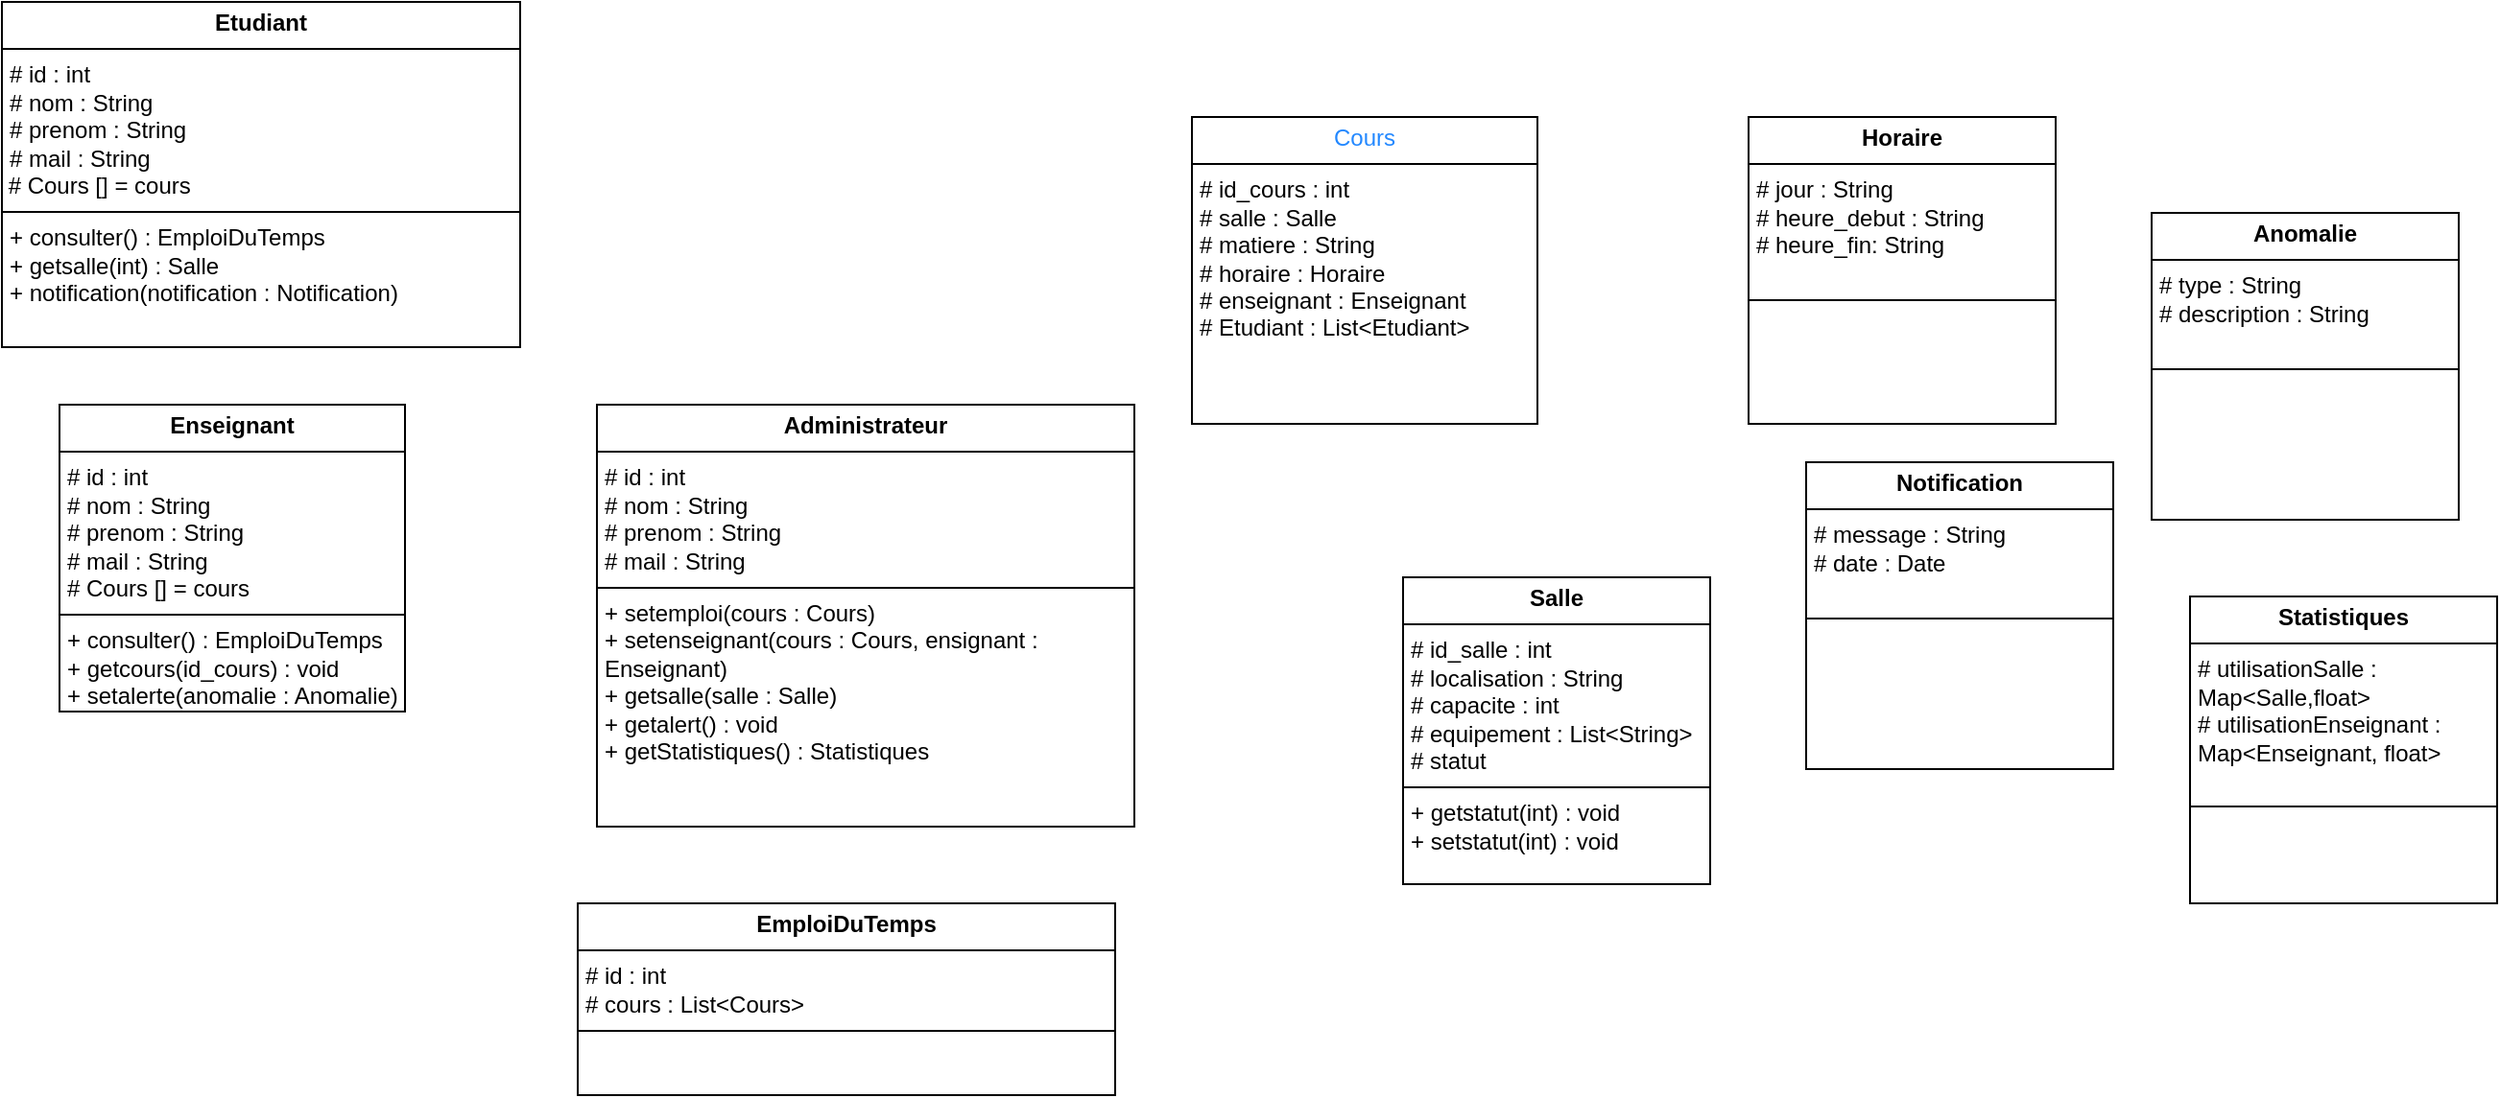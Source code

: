<mxfile version="26.2.14">
  <diagram name="Page-1" id="rHT98cCFLl-bGeSiIbQx">
    <mxGraphModel dx="1426" dy="799" grid="1" gridSize="10" guides="1" tooltips="1" connect="1" arrows="1" fold="1" page="1" pageScale="1" pageWidth="827" pageHeight="1169" math="0" shadow="0">
      <root>
        <mxCell id="0" />
        <mxCell id="1" parent="0" />
        <mxCell id="A9Jitmv6jibTIdttbPlw-1" value="&lt;p style=&quot;margin:0px;margin-top:4px;text-align:center;&quot;&gt;&lt;b&gt;Etudiant&lt;/b&gt;&lt;/p&gt;&lt;hr size=&quot;1&quot; style=&quot;border-style:solid;&quot;&gt;&lt;p style=&quot;margin:0px;margin-left:4px;&quot;&gt;# id : int&lt;/p&gt;&lt;p style=&quot;margin:0px;margin-left:4px;&quot;&gt;# nom : String&lt;/p&gt;&lt;p style=&quot;margin:0px;margin-left:4px;&quot;&gt;# prenom : String&lt;/p&gt;&lt;p style=&quot;margin:0px;margin-left:4px;&quot;&gt;# mail : String&lt;/p&gt;&amp;nbsp;# Cours [] = cours&lt;br&gt;&lt;hr size=&quot;1&quot; style=&quot;border-style:solid;&quot;&gt;&lt;p style=&quot;margin:0px;margin-left:4px;&quot;&gt;+ consulter() : EmploiDuTemps&lt;/p&gt;&lt;p style=&quot;margin:0px;margin-left:4px;&quot;&gt;+ getsalle(int) : Salle&lt;/p&gt;&lt;p style=&quot;margin:0px;margin-left:4px;&quot;&gt;+ notification(notification : Notification)&lt;/p&gt;&lt;p style=&quot;margin:0px;margin-left:4px;&quot;&gt;&lt;br&gt;&lt;/p&gt;" style="verticalAlign=top;align=left;overflow=fill;html=1;whiteSpace=wrap;" vertex="1" parent="1">
          <mxGeometry x="160" y="30" width="270" height="180" as="geometry" />
        </mxCell>
        <mxCell id="A9Jitmv6jibTIdttbPlw-2" value="&lt;p style=&quot;margin:0px;margin-top:4px;text-align:center;&quot;&gt;&lt;b&gt;Enseignant&lt;/b&gt;&lt;span style=&quot;color: rgba(0, 0, 0, 0); font-family: monospace; font-size: 0px; text-wrap-mode: nowrap; background-color: transparent; text-align: left;&quot;&gt;%3CmxGraphModel%3E%3Croot%3E%3CmxCell%20id%3D%220%22%2F%3E%3CmxCell%20id%3D%221%22%20parent%3D%220%22%2F%3E%3CmxCell%20id%3D%222%22%20value%3D%22%26lt%3Bp%20style%3D%26quot%3Bmargin%3A0px%3Bmargin-top%3A4px%3Btext-align%3Acenter%3B%26quot%3B%26gt%3B%26lt%3Bb%26gt%3BEtudiant%26lt%3B%2Fb%26gt%3B%26lt%3B%2Fp%26gt%3B%26lt%3Bhr%20size%3D%26quot%3B1%26quot%3B%20style%3D%26quot%3Bborder-style%3Asolid%3B%26quot%3B%26gt%3B%26lt%3Bp%20style%3D%26quot%3Bmargin%3A0px%3Bmargin-left%3A4px%3B%26quot%3B%26gt%3B%2B%20field%3A%20Type%26lt%3B%2Fp%26gt%3B%26lt%3Bhr%20size%3D%26quot%3B1%26quot%3B%20style%3D%26quot%3Bborder-style%3Asolid%3B%26quot%3B%26gt%3B%26lt%3Bp%20style%3D%26quot%3Bmargin%3A0px%3Bmargin-left%3A4px%3B%26quot%3B%26gt%3B%2B%20method()%3A%20Type%26lt%3B%2Fp%26gt%3B%22%20style%3D%22verticalAlign%3Dtop%3Balign%3Dleft%3Boverflow%3Dfill%3Bhtml%3D1%3BwhiteSpace%3Dwrap%3B%22%20vertex%3D%221%22%20parent%3D%221%22%3E%3CmxGeometry%20x%3D%22260%22%20y%3D%2250%22%20width%3D%22160%22%20height%3D%2290%22%20as%3D%22geometry%22%2F%3E%3C%2FmxCell%3E%3C%2Froot%3E%3C%2FmxGraphModel%3E&lt;/span&gt;&lt;/p&gt;&lt;hr size=&quot;1&quot; style=&quot;border-style:solid;&quot;&gt;&lt;p style=&quot;margin:0px;margin-left:4px;&quot;&gt;# id : int&lt;/p&gt;&lt;p style=&quot;margin:0px;margin-left:4px;&quot;&gt;&lt;span style=&quot;background-color: transparent; color: light-dark(rgb(0, 0, 0), rgb(255, 255, 255));&quot;&gt;# nom : String&lt;/span&gt;&lt;/p&gt;&lt;p style=&quot;margin:0px;margin-left:4px;&quot;&gt;# prenom : String&lt;/p&gt;&lt;p style=&quot;margin:0px;margin-left:4px;&quot;&gt;# mail : String&lt;/p&gt;&lt;p style=&quot;margin:0px;margin-left:4px;&quot;&gt;# Cours [] = cours&lt;/p&gt;&lt;hr size=&quot;1&quot; style=&quot;border-style:solid;&quot;&gt;&lt;p style=&quot;margin:0px;margin-left:4px;&quot;&gt;+ consulter() : EmploiDuTemps&lt;/p&gt;&lt;p style=&quot;margin:0px;margin-left:4px;&quot;&gt;+ getcours(id_cours) : void&lt;/p&gt;&lt;p style=&quot;margin:0px;margin-left:4px;&quot;&gt;+ setalerte(anomalie : Anomalie)&lt;/p&gt;" style="verticalAlign=top;align=left;overflow=fill;html=1;whiteSpace=wrap;" vertex="1" parent="1">
          <mxGeometry x="190" y="240" width="180" height="160" as="geometry" />
        </mxCell>
        <mxCell id="A9Jitmv6jibTIdttbPlw-3" value="&lt;p style=&quot;margin:0px;margin-top:4px;text-align:center;&quot;&gt;&lt;b&gt;Administrateur&lt;/b&gt;&lt;/p&gt;&lt;hr size=&quot;1&quot; style=&quot;border-style:solid;&quot;&gt;&lt;p style=&quot;margin:0px;margin-left:4px;&quot;&gt;# id : int&lt;/p&gt;&lt;p style=&quot;margin:0px;margin-left:4px;&quot;&gt;# nom : String&lt;/p&gt;&lt;p style=&quot;margin:0px;margin-left:4px;&quot;&gt;# prenom : String&lt;/p&gt;&lt;p style=&quot;margin:0px;margin-left:4px;&quot;&gt;# mail : String&lt;/p&gt;&lt;hr size=&quot;1&quot; style=&quot;border-style:solid;&quot;&gt;&lt;p style=&quot;margin:0px;margin-left:4px;&quot;&gt;+ setemploi(cours : Cours)&lt;/p&gt;&lt;p style=&quot;margin:0px;margin-left:4px;&quot;&gt;+ setenseignant(cours : Cours, ensignant : Enseignant)&lt;/p&gt;&lt;p style=&quot;margin:0px;margin-left:4px;&quot;&gt;+ getsalle(salle : Salle)&lt;/p&gt;&lt;p style=&quot;margin:0px;margin-left:4px;&quot;&gt;+ getalert() : void&lt;/p&gt;&lt;p style=&quot;margin:0px;margin-left:4px;&quot;&gt;+ getStatistiques() : Statistiques&lt;/p&gt;" style="verticalAlign=top;align=left;overflow=fill;html=1;whiteSpace=wrap;" vertex="1" parent="1">
          <mxGeometry x="470" y="240" width="280" height="220" as="geometry" />
        </mxCell>
        <mxCell id="A9Jitmv6jibTIdttbPlw-4" value="&lt;p style=&quot;text-align: center; margin: 4px 0px 0px;&quot;&gt;&lt;font style=&quot;color: rgb(35, 136, 255);&quot;&gt;&lt;span style=&quot;background-color: transparent; text-align: left;&quot;&gt;Cours&lt;/span&gt;&lt;span style=&quot;font-family: monospace; font-size: 0px; text-wrap-mode: nowrap; background-color: transparent; text-align: left;&quot;&gt;%3CmxGraphModel%3E%3Croot%3E%3CmxCell%20id%3D%220%22%2F%3E%3CmxCell%20id%3D%221%22%20parent%3D%220%22%2F%3E%3CmxCell%20id%3D%222%22%20value%3D%22%26lt%3Bp%20style%3D%26quot%3Bmargin%3A0px%3Bmargin-top%3A4px%3Btext-align%3Acenter%3B%26quot%3B%26gt%3B%26lt%3Bb%26gt%3BEtudiant%26lt%3B%2Fb%26gt%3B%26lt%3B%2Fp%26gt%3B%26lt%3Bhr%20size%3D%26quot%3B1%26quot%3B%20style%3D%26quot%3Bborder-style%3Asolid%3B%26quot%3B%26gt%3B%26lt%3Bp%20style%3D%26quot%3Bmargin%3A0px%3Bmargin-left%3A4px%3B%26quot%3B%26gt%3B%2B%20field%3A%20Type%26lt%3B%2Fp%26gt%3B%26lt%3Bhr%20size%3D%26quot%3B1%26quot%3B%20style%3D%26quot%3Bborder-style%3Asolid%3B%26quot%3B%26gt%3B%26lt%3Bp%20style%3D%26quot%3Bmargin%3A0px%3Bmargin-left%3A4px%3B%26quot%3B%26gt%3B%2B%20method()%3A%20Type%26lt%3B%2Fp%26gt%3B%22%20style%3D%22verticalAlign%3Dtop%3Balign%3Dleft%3Boverflow%3Dfill%3Bhtml%3D1%3BwhiteSpace%3Dwrap%3B%22%20vertex%3D%221%22%20parent%3D%221%22%3E%3CmxGeometry%20x%3D%22260%22%20y%3D%2250%22%20width%3D%22160%22%20height%3D%2290%22%20as%3D%22geometry%22%2F%3E%3C%2FmxCell%3E%3C%2Froot%3E%3C%2FmxGraphModel%3E&lt;/span&gt;&lt;/font&gt;&lt;/p&gt;&lt;hr size=&quot;1&quot; style=&quot;border-style:solid;&quot;&gt;&lt;p style=&quot;margin:0px;margin-left:4px;&quot;&gt;&lt;font&gt;# id_cours : int&lt;/font&gt;&lt;/p&gt;&lt;p style=&quot;margin:0px;margin-left:4px;&quot;&gt;&lt;font&gt;# salle : Salle&lt;/font&gt;&lt;/p&gt;&lt;p style=&quot;margin:0px;margin-left:4px;&quot;&gt;&lt;font&gt;# matiere : String&lt;/font&gt;&lt;/p&gt;&lt;p style=&quot;margin:0px;margin-left:4px;&quot;&gt;&lt;font&gt;# horaire : Horaire&lt;/font&gt;&lt;/p&gt;&lt;p style=&quot;margin:0px;margin-left:4px;&quot;&gt;&lt;font&gt;# enseignant : Enseignant&lt;/font&gt;&lt;/p&gt;&lt;p style=&quot;margin:0px;margin-left:4px;&quot;&gt;&lt;font&gt;# Etudiant : List&amp;lt;Etudiant&amp;gt;&lt;/font&gt;&lt;/p&gt;" style="verticalAlign=top;align=left;overflow=fill;html=1;whiteSpace=wrap;" vertex="1" parent="1">
          <mxGeometry x="780" y="90" width="180" height="160" as="geometry" />
        </mxCell>
        <mxCell id="A9Jitmv6jibTIdttbPlw-5" value="&lt;p style=&quot;margin:0px;margin-top:4px;text-align:center;&quot;&gt;&lt;b&gt;Salle&lt;/b&gt;&lt;/p&gt;&lt;hr size=&quot;1&quot; style=&quot;border-style:solid;&quot;&gt;&lt;p style=&quot;margin:0px;margin-left:4px;&quot;&gt;# id_salle : int&lt;/p&gt;&lt;p style=&quot;margin:0px;margin-left:4px;&quot;&gt;# localisation : String&lt;/p&gt;&lt;p style=&quot;margin:0px;margin-left:4px;&quot;&gt;# capacite : int&lt;/p&gt;&lt;p style=&quot;margin:0px;margin-left:4px;&quot;&gt;# equipement : List&amp;lt;String&amp;gt;&lt;/p&gt;&lt;p style=&quot;margin:0px;margin-left:4px;&quot;&gt;# statut&lt;/p&gt;&lt;hr size=&quot;1&quot; style=&quot;border-style:solid;&quot;&gt;&lt;p style=&quot;margin:0px;margin-left:4px;&quot;&gt;+ getstatut(int) : void&lt;/p&gt;&lt;p style=&quot;margin:0px;margin-left:4px;&quot;&gt;+ setstatut(int) : void&lt;/p&gt;" style="verticalAlign=top;align=left;overflow=fill;html=1;whiteSpace=wrap;" vertex="1" parent="1">
          <mxGeometry x="890" y="330" width="160" height="160" as="geometry" />
        </mxCell>
        <mxCell id="A9Jitmv6jibTIdttbPlw-6" value="&lt;p style=&quot;margin:0px;margin-top:4px;text-align:center;&quot;&gt;&lt;b&gt;EmploiDuTemps&lt;/b&gt;&lt;/p&gt;&lt;hr size=&quot;1&quot; style=&quot;border-style:solid;&quot;&gt;&lt;p style=&quot;margin:0px;margin-left:4px;&quot;&gt;# id : int&lt;/p&gt;&lt;p style=&quot;margin:0px;margin-left:4px;&quot;&gt;# cours : List&amp;lt;Cours&amp;gt;&lt;br&gt;&lt;/p&gt;&lt;hr size=&quot;1&quot; style=&quot;border-style:solid;&quot;&gt;&lt;p style=&quot;margin:0px;margin-left:4px;&quot;&gt;&lt;br&gt;&lt;/p&gt;" style="verticalAlign=top;align=left;overflow=fill;html=1;whiteSpace=wrap;" vertex="1" parent="1">
          <mxGeometry x="460" y="500" width="280" height="100" as="geometry" />
        </mxCell>
        <mxCell id="A9Jitmv6jibTIdttbPlw-7" value="&lt;p style=&quot;margin:0px;margin-top:4px;text-align:center;&quot;&gt;&lt;b&gt;Horaire&lt;/b&gt;&lt;/p&gt;&lt;hr size=&quot;1&quot; style=&quot;border-style:solid;&quot;&gt;&lt;p style=&quot;margin:0px;margin-left:4px;&quot;&gt;# jour : String&lt;/p&gt;&lt;p style=&quot;margin:0px;margin-left:4px;&quot;&gt;&lt;span style=&quot;background-color: transparent; color: light-dark(rgb(0, 0, 0), rgb(255, 255, 255));&quot;&gt;# heure_debut : String&lt;/span&gt;&lt;/p&gt;&lt;p style=&quot;margin:0px;margin-left:4px;&quot;&gt;# heure_fin: String&lt;/p&gt;&lt;p style=&quot;margin:0px;margin-left:4px;&quot;&gt;&lt;br&gt;&lt;/p&gt;&lt;hr size=&quot;1&quot; style=&quot;border-style:solid;&quot;&gt;&lt;p style=&quot;margin:0px;margin-left:4px;&quot;&gt;&lt;br&gt;&lt;/p&gt;" style="verticalAlign=top;align=left;overflow=fill;html=1;whiteSpace=wrap;" vertex="1" parent="1">
          <mxGeometry x="1070" y="90" width="160" height="160" as="geometry" />
        </mxCell>
        <mxCell id="A9Jitmv6jibTIdttbPlw-8" value="&lt;p style=&quot;margin:0px;margin-top:4px;text-align:center;&quot;&gt;&lt;b&gt;Notification&lt;/b&gt;&lt;/p&gt;&lt;hr size=&quot;1&quot; style=&quot;border-style:solid;&quot;&gt;&lt;p style=&quot;margin:0px;margin-left:4px;&quot;&gt;# message : String&lt;/p&gt;&lt;p style=&quot;margin:0px;margin-left:4px;&quot;&gt;&lt;span style=&quot;background-color: transparent; color: light-dark(rgb(0, 0, 0), rgb(255, 255, 255));&quot;&gt;# date : Date&lt;/span&gt;&lt;/p&gt;&lt;p style=&quot;margin:0px;margin-left:4px;&quot;&gt;&lt;br&gt;&lt;/p&gt;&lt;hr size=&quot;1&quot; style=&quot;border-style:solid;&quot;&gt;&lt;p style=&quot;margin:0px;margin-left:4px;&quot;&gt;&lt;br&gt;&lt;/p&gt;" style="verticalAlign=top;align=left;overflow=fill;html=1;whiteSpace=wrap;" vertex="1" parent="1">
          <mxGeometry x="1100" y="270" width="160" height="160" as="geometry" />
        </mxCell>
        <mxCell id="A9Jitmv6jibTIdttbPlw-9" value="&lt;p style=&quot;margin:0px;margin-top:4px;text-align:center;&quot;&gt;&lt;b&gt;Anomalie&lt;/b&gt;&lt;/p&gt;&lt;hr size=&quot;1&quot; style=&quot;border-style:solid;&quot;&gt;&lt;p style=&quot;margin:0px;margin-left:4px;&quot;&gt;# type : String&lt;/p&gt;&lt;p style=&quot;margin:0px;margin-left:4px;&quot;&gt;&lt;span style=&quot;background-color: transparent; color: light-dark(rgb(0, 0, 0), rgb(255, 255, 255));&quot;&gt;# description : String&lt;/span&gt;&lt;/p&gt;&lt;p style=&quot;margin:0px;margin-left:4px;&quot;&gt;&lt;br&gt;&lt;/p&gt;&lt;hr size=&quot;1&quot; style=&quot;border-style:solid;&quot;&gt;&lt;p style=&quot;margin:0px;margin-left:4px;&quot;&gt;&lt;br&gt;&lt;/p&gt;" style="verticalAlign=top;align=left;overflow=fill;html=1;whiteSpace=wrap;" vertex="1" parent="1">
          <mxGeometry x="1280" y="140" width="160" height="160" as="geometry" />
        </mxCell>
        <mxCell id="A9Jitmv6jibTIdttbPlw-10" value="&lt;p style=&quot;margin:0px;margin-top:4px;text-align:center;&quot;&gt;&lt;b&gt;Statistiques&lt;/b&gt;&lt;/p&gt;&lt;hr size=&quot;1&quot; style=&quot;border-style:solid;&quot;&gt;&lt;p style=&quot;margin:0px;margin-left:4px;&quot;&gt;# utilisationSalle : Map&amp;lt;Salle,float&amp;gt;&lt;/p&gt;&lt;p style=&quot;margin:0px;margin-left:4px;&quot;&gt;# utilisationEnseignant : Map&amp;lt;Enseignant, float&amp;gt;&lt;/p&gt;&lt;p style=&quot;margin:0px;margin-left:4px;&quot;&gt;&lt;br&gt;&lt;/p&gt;&lt;hr size=&quot;1&quot; style=&quot;border-style:solid;&quot;&gt;&lt;p style=&quot;margin:0px;margin-left:4px;&quot;&gt;&lt;br&gt;&lt;/p&gt;" style="verticalAlign=top;align=left;overflow=fill;html=1;whiteSpace=wrap;" vertex="1" parent="1">
          <mxGeometry x="1300" y="340" width="160" height="160" as="geometry" />
        </mxCell>
      </root>
    </mxGraphModel>
  </diagram>
</mxfile>
